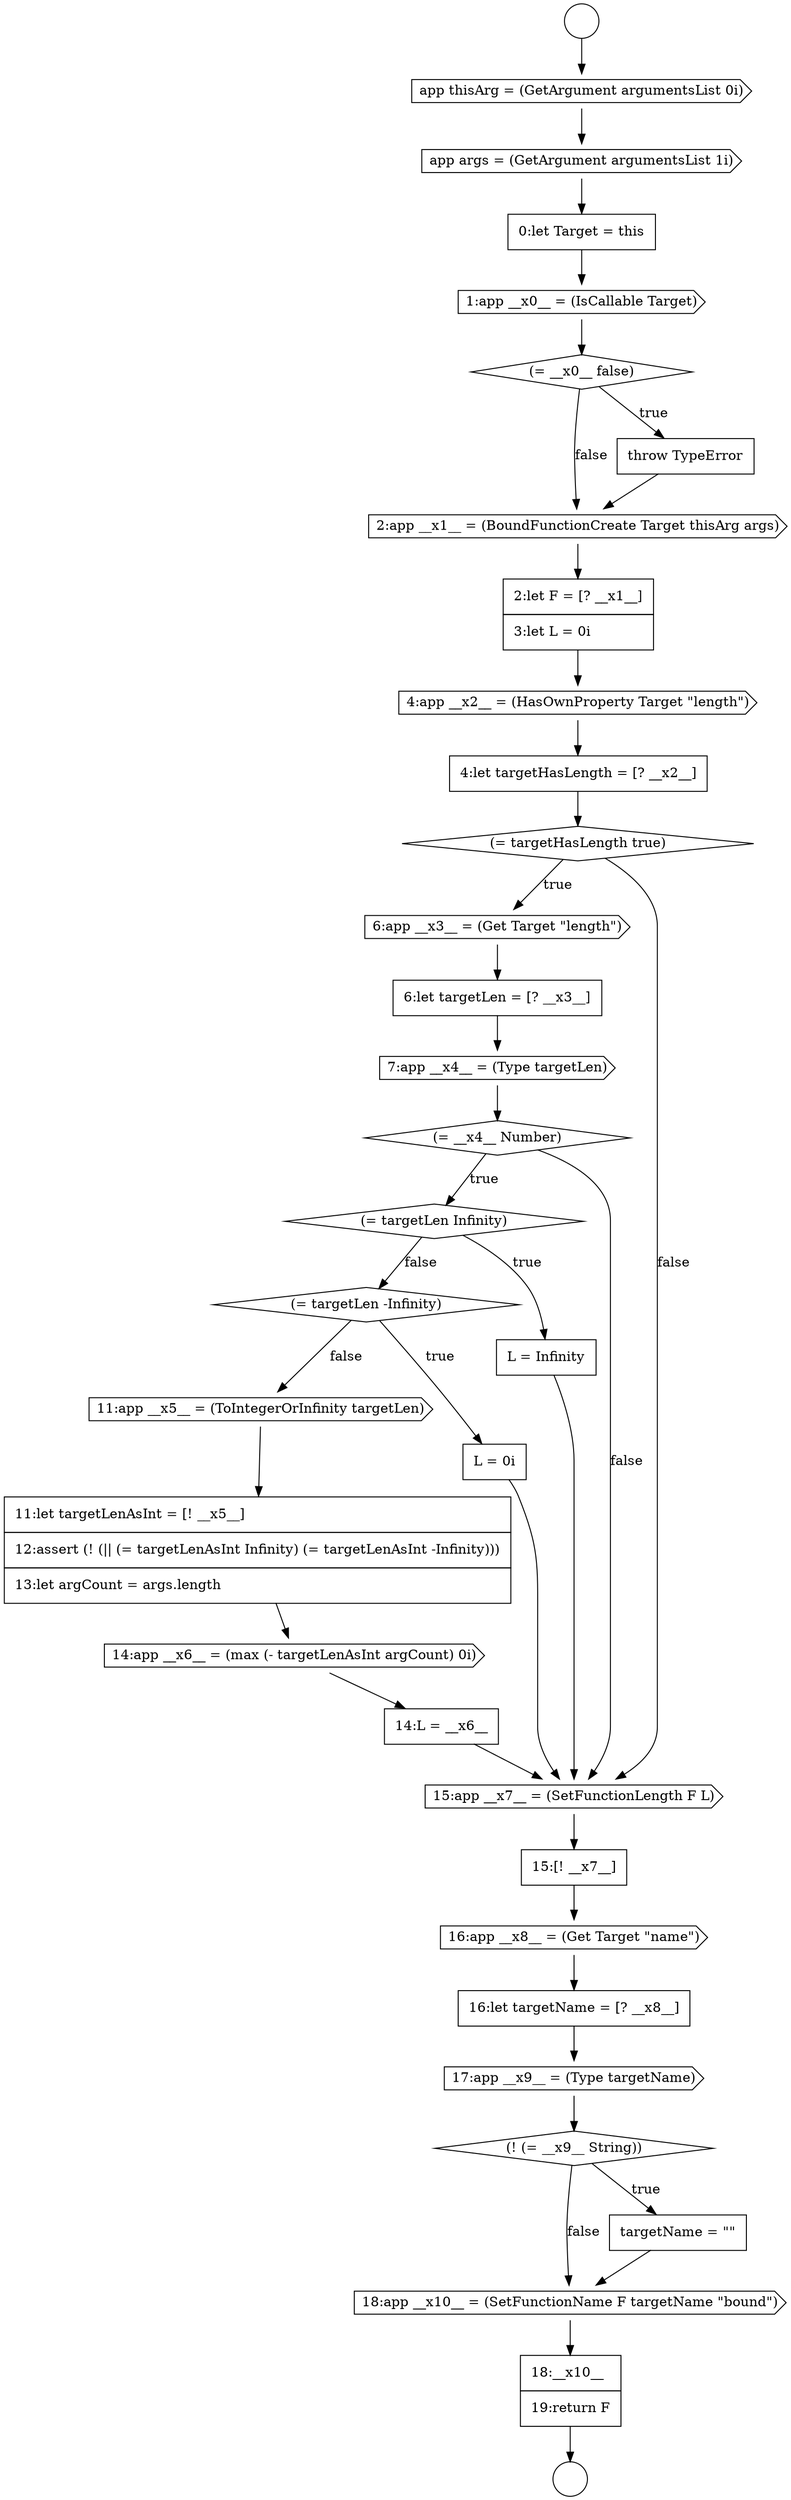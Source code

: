 digraph {
  node12344 [shape=none, margin=0, label=<<font color="black">
    <table border="0" cellborder="1" cellspacing="0" cellpadding="10">
      <tr><td align="left">6:let targetLen = [? __x3__]</td></tr>
    </table>
  </font>> color="black" fillcolor="white" style=filled]
  node12334 [shape=none, margin=0, label=<<font color="black">
    <table border="0" cellborder="1" cellspacing="0" cellpadding="10">
      <tr><td align="left">0:let Target = this</td></tr>
    </table>
  </font>> color="black" fillcolor="white" style=filled]
  node12351 [shape=cds, label=<<font color="black">11:app __x5__ = (ToIntegerOrInfinity targetLen)</font>> color="black" fillcolor="white" style=filled]
  node12330 [shape=circle label=" " color="black" fillcolor="white" style=filled]
  node12340 [shape=cds, label=<<font color="black">4:app __x2__ = (HasOwnProperty Target &quot;length&quot;)</font>> color="black" fillcolor="white" style=filled]
  node12353 [shape=cds, label=<<font color="black">14:app __x6__ = (max (- targetLenAsInt argCount) 0i)</font>> color="black" fillcolor="white" style=filled]
  node12357 [shape=cds, label=<<font color="black">16:app __x8__ = (Get Target &quot;name&quot;)</font>> color="black" fillcolor="white" style=filled]
  node12349 [shape=diamond, label=<<font color="black">(= targetLen -Infinity)</font>> color="black" fillcolor="white" style=filled]
  node12332 [shape=cds, label=<<font color="black">app thisArg = (GetArgument argumentsList 0i)</font>> color="black" fillcolor="white" style=filled]
  node12345 [shape=cds, label=<<font color="black">7:app __x4__ = (Type targetLen)</font>> color="black" fillcolor="white" style=filled]
  node12338 [shape=cds, label=<<font color="black">2:app __x1__ = (BoundFunctionCreate Target thisArg args)</font>> color="black" fillcolor="white" style=filled]
  node12356 [shape=none, margin=0, label=<<font color="black">
    <table border="0" cellborder="1" cellspacing="0" cellpadding="10">
      <tr><td align="left">15:[! __x7__]</td></tr>
    </table>
  </font>> color="black" fillcolor="white" style=filled]
  node12339 [shape=none, margin=0, label=<<font color="black">
    <table border="0" cellborder="1" cellspacing="0" cellpadding="10">
      <tr><td align="left">2:let F = [? __x1__]</td></tr>
      <tr><td align="left">3:let L = 0i</td></tr>
    </table>
  </font>> color="black" fillcolor="white" style=filled]
  node12347 [shape=diamond, label=<<font color="black">(= targetLen Infinity)</font>> color="black" fillcolor="white" style=filled]
  node12362 [shape=cds, label=<<font color="black">18:app __x10__ = (SetFunctionName F targetName &quot;bound&quot;)</font>> color="black" fillcolor="white" style=filled]
  node12333 [shape=cds, label=<<font color="black">app args = (GetArgument argumentsList 1i)</font>> color="black" fillcolor="white" style=filled]
  node12350 [shape=none, margin=0, label=<<font color="black">
    <table border="0" cellborder="1" cellspacing="0" cellpadding="10">
      <tr><td align="left">L = 0i</td></tr>
    </table>
  </font>> color="black" fillcolor="white" style=filled]
  node12346 [shape=diamond, label=<<font color="black">(= __x4__ Number)</font>> color="black" fillcolor="white" style=filled]
  node12361 [shape=none, margin=0, label=<<font color="black">
    <table border="0" cellborder="1" cellspacing="0" cellpadding="10">
      <tr><td align="left">targetName = &quot;&quot;</td></tr>
    </table>
  </font>> color="black" fillcolor="white" style=filled]
  node12354 [shape=none, margin=0, label=<<font color="black">
    <table border="0" cellborder="1" cellspacing="0" cellpadding="10">
      <tr><td align="left">14:L = __x6__</td></tr>
    </table>
  </font>> color="black" fillcolor="white" style=filled]
  node12337 [shape=none, margin=0, label=<<font color="black">
    <table border="0" cellborder="1" cellspacing="0" cellpadding="10">
      <tr><td align="left">throw TypeError</td></tr>
    </table>
  </font>> color="black" fillcolor="white" style=filled]
  node12336 [shape=diamond, label=<<font color="black">(= __x0__ false)</font>> color="black" fillcolor="white" style=filled]
  node12358 [shape=none, margin=0, label=<<font color="black">
    <table border="0" cellborder="1" cellspacing="0" cellpadding="10">
      <tr><td align="left">16:let targetName = [? __x8__]</td></tr>
    </table>
  </font>> color="black" fillcolor="white" style=filled]
  node12341 [shape=none, margin=0, label=<<font color="black">
    <table border="0" cellborder="1" cellspacing="0" cellpadding="10">
      <tr><td align="left">4:let targetHasLength = [? __x2__]</td></tr>
    </table>
  </font>> color="black" fillcolor="white" style=filled]
  node12343 [shape=cds, label=<<font color="black">6:app __x3__ = (Get Target &quot;length&quot;)</font>> color="black" fillcolor="white" style=filled]
  node12360 [shape=diamond, label=<<font color="black">(! (= __x9__ String))</font>> color="black" fillcolor="white" style=filled]
  node12355 [shape=cds, label=<<font color="black">15:app __x7__ = (SetFunctionLength F L)</font>> color="black" fillcolor="white" style=filled]
  node12342 [shape=diamond, label=<<font color="black">(= targetHasLength true)</font>> color="black" fillcolor="white" style=filled]
  node12352 [shape=none, margin=0, label=<<font color="black">
    <table border="0" cellborder="1" cellspacing="0" cellpadding="10">
      <tr><td align="left">11:let targetLenAsInt = [! __x5__]</td></tr>
      <tr><td align="left">12:assert (! (|| (= targetLenAsInt Infinity) (= targetLenAsInt -Infinity)))</td></tr>
      <tr><td align="left">13:let argCount = args.length</td></tr>
    </table>
  </font>> color="black" fillcolor="white" style=filled]
  node12335 [shape=cds, label=<<font color="black">1:app __x0__ = (IsCallable Target)</font>> color="black" fillcolor="white" style=filled]
  node12363 [shape=none, margin=0, label=<<font color="black">
    <table border="0" cellborder="1" cellspacing="0" cellpadding="10">
      <tr><td align="left">18:__x10__</td></tr>
      <tr><td align="left">19:return F</td></tr>
    </table>
  </font>> color="black" fillcolor="white" style=filled]
  node12331 [shape=circle label=" " color="black" fillcolor="white" style=filled]
  node12348 [shape=none, margin=0, label=<<font color="black">
    <table border="0" cellborder="1" cellspacing="0" cellpadding="10">
      <tr><td align="left">L = Infinity</td></tr>
    </table>
  </font>> color="black" fillcolor="white" style=filled]
  node12359 [shape=cds, label=<<font color="black">17:app __x9__ = (Type targetName)</font>> color="black" fillcolor="white" style=filled]
  node12355 -> node12356 [ color="black"]
  node12346 -> node12347 [label=<<font color="black">true</font>> color="black"]
  node12346 -> node12355 [label=<<font color="black">false</font>> color="black"]
  node12336 -> node12337 [label=<<font color="black">true</font>> color="black"]
  node12336 -> node12338 [label=<<font color="black">false</font>> color="black"]
  node12350 -> node12355 [ color="black"]
  node12341 -> node12342 [ color="black"]
  node12352 -> node12353 [ color="black"]
  node12358 -> node12359 [ color="black"]
  node12362 -> node12363 [ color="black"]
  node12340 -> node12341 [ color="black"]
  node12361 -> node12362 [ color="black"]
  node12334 -> node12335 [ color="black"]
  node12333 -> node12334 [ color="black"]
  node12338 -> node12339 [ color="black"]
  node12351 -> node12352 [ color="black"]
  node12339 -> node12340 [ color="black"]
  node12337 -> node12338 [ color="black"]
  node12330 -> node12332 [ color="black"]
  node12353 -> node12354 [ color="black"]
  node12359 -> node12360 [ color="black"]
  node12335 -> node12336 [ color="black"]
  node12342 -> node12343 [label=<<font color="black">true</font>> color="black"]
  node12342 -> node12355 [label=<<font color="black">false</font>> color="black"]
  node12345 -> node12346 [ color="black"]
  node12360 -> node12361 [label=<<font color="black">true</font>> color="black"]
  node12360 -> node12362 [label=<<font color="black">false</font>> color="black"]
  node12349 -> node12350 [label=<<font color="black">true</font>> color="black"]
  node12349 -> node12351 [label=<<font color="black">false</font>> color="black"]
  node12356 -> node12357 [ color="black"]
  node12347 -> node12348 [label=<<font color="black">true</font>> color="black"]
  node12347 -> node12349 [label=<<font color="black">false</font>> color="black"]
  node12348 -> node12355 [ color="black"]
  node12344 -> node12345 [ color="black"]
  node12363 -> node12331 [ color="black"]
  node12354 -> node12355 [ color="black"]
  node12343 -> node12344 [ color="black"]
  node12357 -> node12358 [ color="black"]
  node12332 -> node12333 [ color="black"]
}
